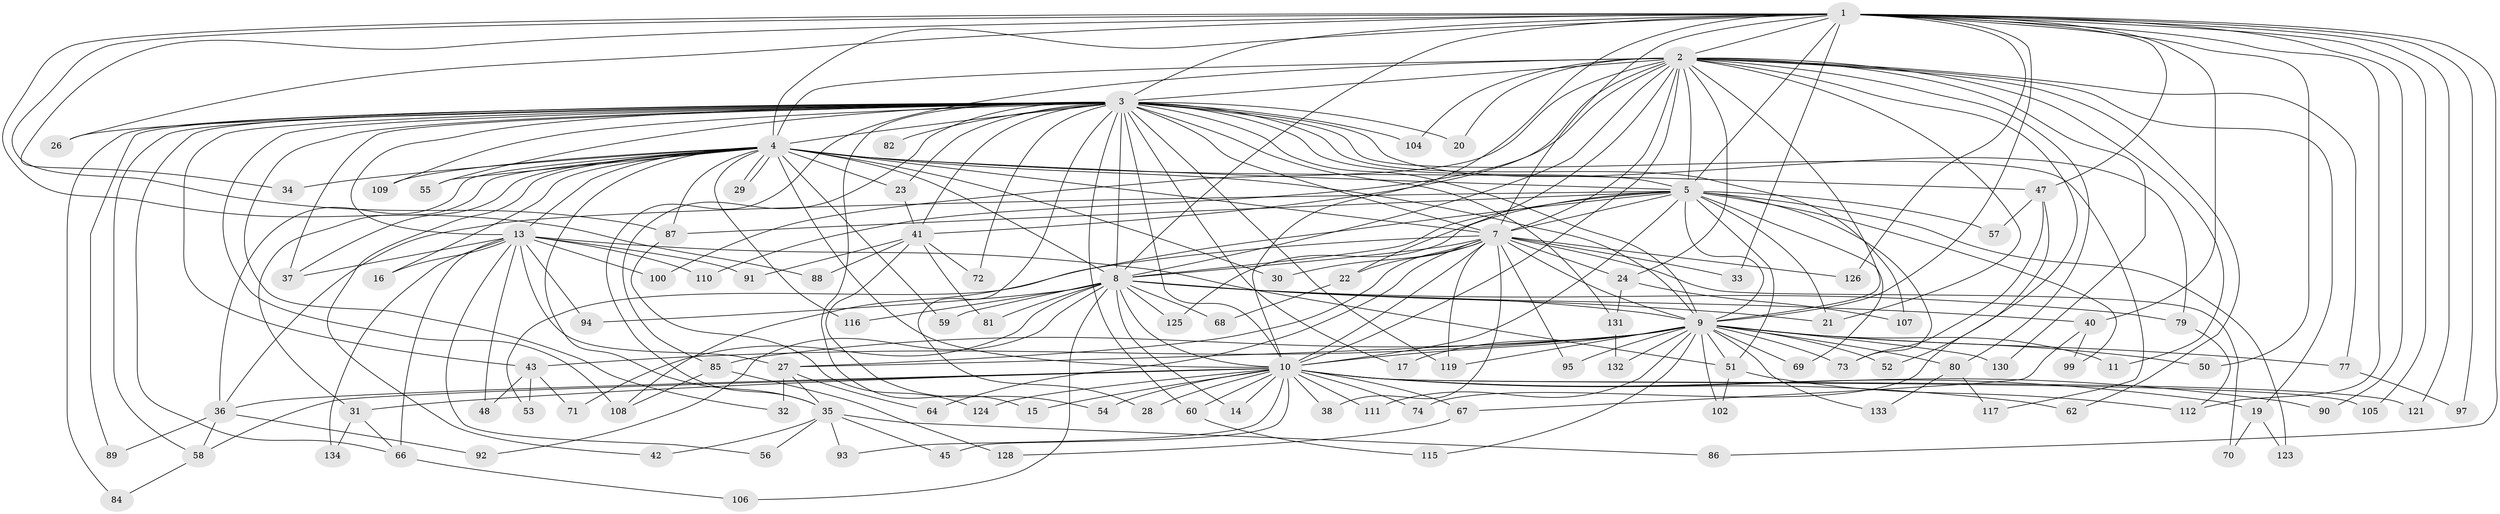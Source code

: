 // original degree distribution, {25: 0.007462686567164179, 24: 0.007462686567164179, 30: 0.007462686567164179, 27: 0.007462686567164179, 20: 0.014925373134328358, 22: 0.007462686567164179, 23: 0.007462686567164179, 29: 0.007462686567164179, 33: 0.007462686567164179, 2: 0.6268656716417911, 5: 0.029850746268656716, 12: 0.007462686567164179, 3: 0.13432835820895522, 4: 0.08955223880597014, 6: 0.029850746268656716, 7: 0.007462686567164179}
// Generated by graph-tools (version 1.1) at 2025/41/03/06/25 10:41:39]
// undirected, 108 vertices, 247 edges
graph export_dot {
graph [start="1"]
  node [color=gray90,style=filled];
  1 [super="+101"];
  2 [super="+12"];
  3 [super="+6"];
  4 [super="+25"];
  5 [super="+44"];
  7 [super="+49"];
  8 [super="+46"];
  9 [super="+75"];
  10 [super="+18"];
  11;
  13 [super="+63"];
  14;
  15;
  16;
  17;
  19;
  20;
  21 [super="+65"];
  22;
  23;
  24 [super="+103"];
  26;
  27 [super="+96"];
  28;
  29;
  30;
  31;
  32;
  33;
  34;
  35 [super="+39"];
  36 [super="+78"];
  37 [super="+98"];
  38;
  40;
  41 [super="+76"];
  42;
  43 [super="+83"];
  45;
  47 [super="+113"];
  48;
  50;
  51;
  52;
  53;
  54;
  55;
  56;
  57;
  58 [super="+61"];
  59 [super="+118"];
  60;
  62;
  64;
  66 [super="+122"];
  67;
  68;
  69;
  70;
  71;
  72;
  73;
  74;
  77;
  79;
  80;
  81;
  82;
  84;
  85;
  86;
  87 [super="+129"];
  88;
  89;
  90;
  91;
  92;
  93;
  94;
  95;
  97;
  99;
  100;
  102;
  104;
  105;
  106;
  107;
  108 [super="+120"];
  109;
  110;
  111;
  112 [super="+114"];
  115;
  116;
  117;
  119 [super="+127"];
  121;
  123;
  124;
  125;
  126;
  128;
  130;
  131;
  132;
  133;
  134;
  1 -- 2;
  1 -- 3 [weight=3];
  1 -- 4;
  1 -- 5;
  1 -- 7;
  1 -- 8;
  1 -- 9;
  1 -- 10;
  1 -- 26;
  1 -- 33;
  1 -- 34;
  1 -- 40;
  1 -- 47;
  1 -- 50;
  1 -- 86;
  1 -- 87;
  1 -- 88;
  1 -- 90;
  1 -- 97;
  1 -- 105;
  1 -- 112;
  1 -- 121;
  1 -- 126;
  2 -- 3 [weight=2];
  2 -- 4;
  2 -- 5;
  2 -- 7;
  2 -- 8;
  2 -- 9;
  2 -- 10 [weight=2];
  2 -- 11;
  2 -- 19;
  2 -- 20;
  2 -- 21;
  2 -- 22;
  2 -- 24 [weight=2];
  2 -- 35;
  2 -- 41;
  2 -- 62;
  2 -- 77;
  2 -- 104;
  2 -- 110;
  2 -- 130;
  2 -- 80;
  2 -- 100;
  2 -- 52;
  3 -- 4 [weight=2];
  3 -- 5 [weight=2];
  3 -- 7 [weight=2];
  3 -- 8 [weight=3];
  3 -- 9 [weight=2];
  3 -- 10 [weight=2];
  3 -- 13;
  3 -- 15;
  3 -- 17;
  3 -- 20;
  3 -- 23;
  3 -- 26;
  3 -- 37;
  3 -- 43 [weight=2];
  3 -- 55;
  3 -- 60;
  3 -- 79;
  3 -- 84;
  3 -- 89;
  3 -- 104;
  3 -- 107;
  3 -- 108;
  3 -- 109;
  3 -- 117;
  3 -- 119;
  3 -- 66;
  3 -- 131;
  3 -- 72;
  3 -- 82;
  3 -- 85;
  3 -- 28;
  3 -- 32;
  3 -- 41;
  3 -- 58;
  4 -- 5;
  4 -- 7;
  4 -- 8;
  4 -- 9;
  4 -- 10 [weight=2];
  4 -- 13;
  4 -- 16;
  4 -- 23;
  4 -- 29;
  4 -- 29;
  4 -- 30;
  4 -- 31;
  4 -- 42;
  4 -- 47;
  4 -- 55;
  4 -- 87;
  4 -- 109;
  4 -- 116;
  4 -- 36;
  4 -- 59 [weight=2];
  4 -- 34;
  4 -- 35;
  4 -- 37;
  5 -- 7 [weight=2];
  5 -- 8;
  5 -- 9;
  5 -- 10;
  5 -- 36;
  5 -- 51;
  5 -- 57;
  5 -- 73;
  5 -- 99;
  5 -- 108;
  5 -- 123;
  5 -- 125;
  5 -- 21;
  5 -- 69;
  5 -- 87;
  7 -- 8;
  7 -- 9;
  7 -- 10;
  7 -- 22;
  7 -- 24;
  7 -- 30;
  7 -- 33;
  7 -- 38;
  7 -- 53;
  7 -- 64;
  7 -- 70;
  7 -- 95;
  7 -- 126;
  7 -- 27;
  7 -- 119;
  8 -- 9;
  8 -- 10;
  8 -- 14;
  8 -- 21;
  8 -- 40;
  8 -- 59;
  8 -- 68;
  8 -- 71;
  8 -- 79;
  8 -- 81;
  8 -- 92;
  8 -- 94;
  8 -- 106;
  8 -- 116;
  8 -- 125;
  9 -- 10 [weight=2];
  9 -- 11;
  9 -- 17;
  9 -- 27;
  9 -- 43;
  9 -- 50;
  9 -- 51;
  9 -- 52;
  9 -- 69;
  9 -- 73;
  9 -- 77;
  9 -- 80;
  9 -- 85;
  9 -- 95;
  9 -- 102;
  9 -- 111;
  9 -- 115;
  9 -- 119;
  9 -- 132;
  9 -- 133;
  9 -- 130;
  10 -- 14;
  10 -- 15;
  10 -- 19;
  10 -- 28;
  10 -- 31;
  10 -- 36;
  10 -- 38;
  10 -- 45;
  10 -- 60;
  10 -- 62;
  10 -- 67;
  10 -- 74;
  10 -- 90;
  10 -- 93;
  10 -- 105;
  10 -- 111;
  10 -- 121;
  10 -- 124;
  10 -- 54;
  10 -- 58;
  13 -- 16;
  13 -- 27;
  13 -- 37;
  13 -- 48;
  13 -- 56;
  13 -- 91;
  13 -- 100;
  13 -- 110;
  13 -- 134;
  13 -- 66;
  13 -- 51;
  13 -- 94;
  19 -- 70;
  19 -- 123;
  22 -- 68;
  23 -- 41;
  24 -- 107;
  24 -- 131;
  27 -- 32;
  27 -- 35;
  27 -- 64;
  31 -- 66;
  31 -- 134;
  35 -- 42;
  35 -- 86;
  35 -- 93;
  35 -- 56;
  35 -- 45;
  36 -- 58;
  36 -- 89;
  36 -- 92;
  40 -- 67;
  40 -- 99;
  41 -- 54;
  41 -- 72;
  41 -- 81;
  41 -- 88;
  41 -- 91;
  43 -- 48;
  43 -- 53;
  43 -- 71;
  47 -- 57;
  47 -- 74;
  47 -- 73;
  51 -- 102;
  51 -- 112;
  58 -- 84;
  60 -- 115;
  66 -- 106;
  67 -- 128;
  77 -- 97;
  79 -- 112;
  80 -- 117;
  80 -- 133;
  85 -- 128;
  85 -- 108;
  87 -- 124;
  131 -- 132;
}
